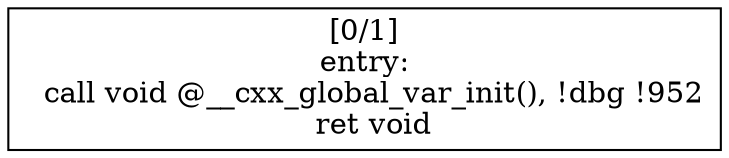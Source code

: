 
digraph G {


node267 [label="[0/1]
entry:
  call void @__cxx_global_var_init(), !dbg !952
  ret void
",shape=rectangle ]



}
